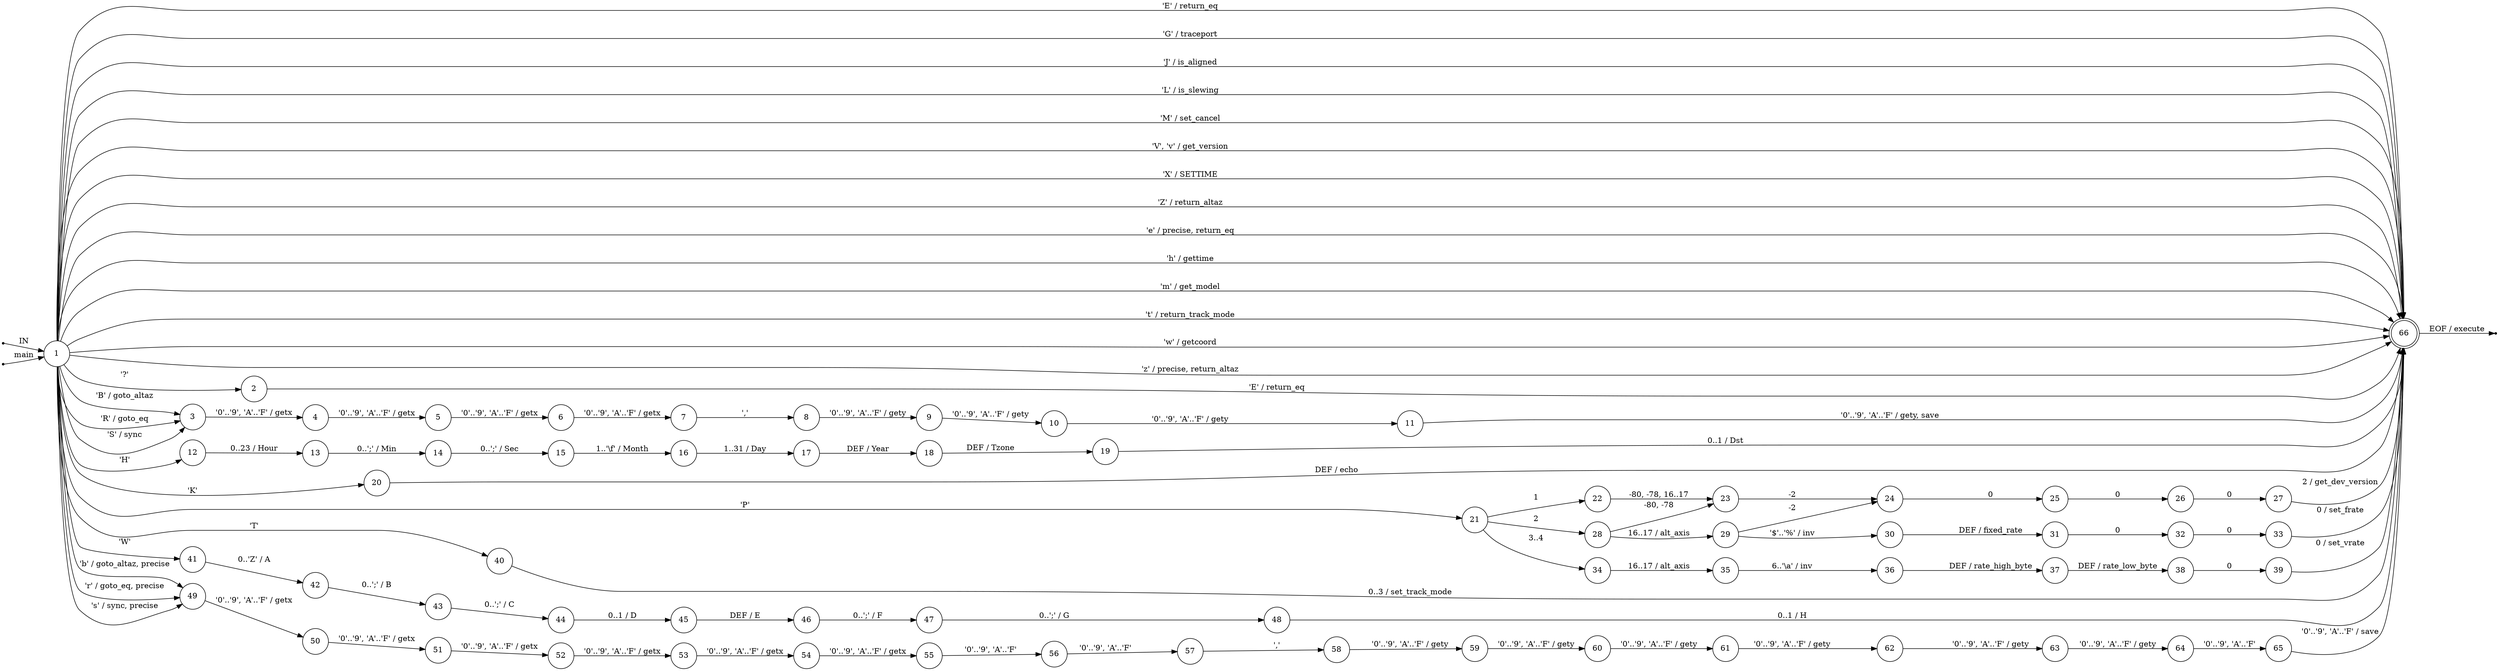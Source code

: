 digraph command {
	rankdir=LR;
	node [ shape = point ];
	ENTRY;
	en_1;
	eof_66;
	node [ shape = circle, height = 0.2 ];
	node [ fixedsize = true, height = 0.65, shape = doublecircle ];
	66;
	node [ shape = circle ];
	1 -> 2 [ label = "'?'" ];
	1 -> 3 [ label = "'B' / goto_altaz" ];
	1 -> 66 [ label = "'E' / return_eq" ];
	1 -> 66 [ label = "'G' / traceport" ];
	1 -> 12 [ label = "'H'" ];
	1 -> 66 [ label = "'J' / is_aligned" ];
	1 -> 20 [ label = "'K'" ];
	1 -> 66 [ label = "'L' / is_slewing" ];
	1 -> 66 [ label = "'M' / set_cancel" ];
	1 -> 21 [ label = "'P'" ];
	1 -> 3 [ label = "'R' / goto_eq" ];
	1 -> 3 [ label = "'S' / sync" ];
	1 -> 40 [ label = "'T'" ];
	1 -> 66 [ label = "'V', 'v' / get_version" ];
	1 -> 41 [ label = "'W'" ];
	1 -> 66 [ label = "'X' / SETTIME" ];
	1 -> 66 [ label = "'Z' / return_altaz" ];
	1 -> 49 [ label = "'b' / goto_altaz, precise" ];
	1 -> 66 [ label = "'e' / precise, return_eq" ];
	1 -> 66 [ label = "'h' / gettime" ];
	1 -> 66 [ label = "'m' / get_model" ];
	1 -> 49 [ label = "'r' / goto_eq, precise" ];
	1 -> 49 [ label = "'s' / sync, precise" ];
	1 -> 66 [ label = "'t' / return_track_mode" ];
	1 -> 66 [ label = "'w' / getcoord" ];
	1 -> 66 [ label = "'z' / precise, return_altaz" ];
	2 -> 66 [ label = "'E' / return_eq" ];
	3 -> 4 [ label = "'0'..'9', 'A'..'F' / getx" ];
	4 -> 5 [ label = "'0'..'9', 'A'..'F' / getx" ];
	5 -> 6 [ label = "'0'..'9', 'A'..'F' / getx" ];
	6 -> 7 [ label = "'0'..'9', 'A'..'F' / getx" ];
	7 -> 8 [ label = "','" ];
	8 -> 9 [ label = "'0'..'9', 'A'..'F' / gety" ];
	9 -> 10 [ label = "'0'..'9', 'A'..'F' / gety" ];
	10 -> 11 [ label = "'0'..'9', 'A'..'F' / gety" ];
	11 -> 66 [ label = "'0'..'9', 'A'..'F' / gety, save" ];
	12 -> 13 [ label = "0..23 / Hour" ];
	13 -> 14 [ label = "0..';' / Min" ];
	14 -> 15 [ label = "0..';' / Sec" ];
	15 -> 16 [ label = "1..'\\f' / Month" ];
	16 -> 17 [ label = "1..31 / Day" ];
	17 -> 18 [ label = "DEF / Year" ];
	18 -> 19 [ label = "DEF / Tzone" ];
	19 -> 66 [ label = "0..1 / Dst" ];
	20 -> 66 [ label = "DEF / echo" ];
	21 -> 22 [ label = "1" ];
	21 -> 28 [ label = "2" ];
	21 -> 34 [ label = "3..4" ];
	22 -> 23 [ label = "-80, -78, 16..17" ];
	23 -> 24 [ label = "-2" ];
	24 -> 25 [ label = "0" ];
	25 -> 26 [ label = "0" ];
	26 -> 27 [ label = "0" ];
	27 -> 66 [ label = "2 / get_dev_version" ];
	28 -> 23 [ label = "-80, -78" ];
	28 -> 29 [ label = "16..17 / alt_axis" ];
	29 -> 24 [ label = "-2" ];
	29 -> 30 [ label = "'$'..'%' / inv" ];
	30 -> 31 [ label = "DEF / fixed_rate" ];
	31 -> 32 [ label = "0" ];
	32 -> 33 [ label = "0" ];
	33 -> 66 [ label = "0 / set_frate" ];
	34 -> 35 [ label = "16..17 / alt_axis" ];
	35 -> 36 [ label = "6..'\\a' / inv" ];
	36 -> 37 [ label = "DEF / rate_high_byte" ];
	37 -> 38 [ label = "DEF / rate_low_byte" ];
	38 -> 39 [ label = "0" ];
	39 -> 66 [ label = "0 / set_vrate" ];
	40 -> 66 [ label = "0..3 / set_track_mode" ];
	41 -> 42 [ label = "0..'Z' / A" ];
	42 -> 43 [ label = "0..';' / B" ];
	43 -> 44 [ label = "0..';' / C" ];
	44 -> 45 [ label = "0..1 / D" ];
	45 -> 46 [ label = "DEF / E" ];
	46 -> 47 [ label = "0..';' / F" ];
	47 -> 48 [ label = "0..';' / G" ];
	48 -> 66 [ label = "0..1 / H" ];
	49 -> 50 [ label = "'0'..'9', 'A'..'F' / getx" ];
	50 -> 51 [ label = "'0'..'9', 'A'..'F' / getx" ];
	51 -> 52 [ label = "'0'..'9', 'A'..'F' / getx" ];
	52 -> 53 [ label = "'0'..'9', 'A'..'F' / getx" ];
	53 -> 54 [ label = "'0'..'9', 'A'..'F' / getx" ];
	54 -> 55 [ label = "'0'..'9', 'A'..'F' / getx" ];
	55 -> 56 [ label = "'0'..'9', 'A'..'F'" ];
	56 -> 57 [ label = "'0'..'9', 'A'..'F'" ];
	57 -> 58 [ label = "','" ];
	58 -> 59 [ label = "'0'..'9', 'A'..'F' / gety" ];
	59 -> 60 [ label = "'0'..'9', 'A'..'F' / gety" ];
	60 -> 61 [ label = "'0'..'9', 'A'..'F' / gety" ];
	61 -> 62 [ label = "'0'..'9', 'A'..'F' / gety" ];
	62 -> 63 [ label = "'0'..'9', 'A'..'F' / gety" ];
	63 -> 64 [ label = "'0'..'9', 'A'..'F' / gety" ];
	64 -> 65 [ label = "'0'..'9', 'A'..'F'" ];
	65 -> 66 [ label = "'0'..'9', 'A'..'F' / save" ];
	ENTRY -> 1 [ label = "IN" ];
	en_1 -> 1 [ label = "main" ];
	66 -> eof_66 [ label = "EOF / execute" ];
}
